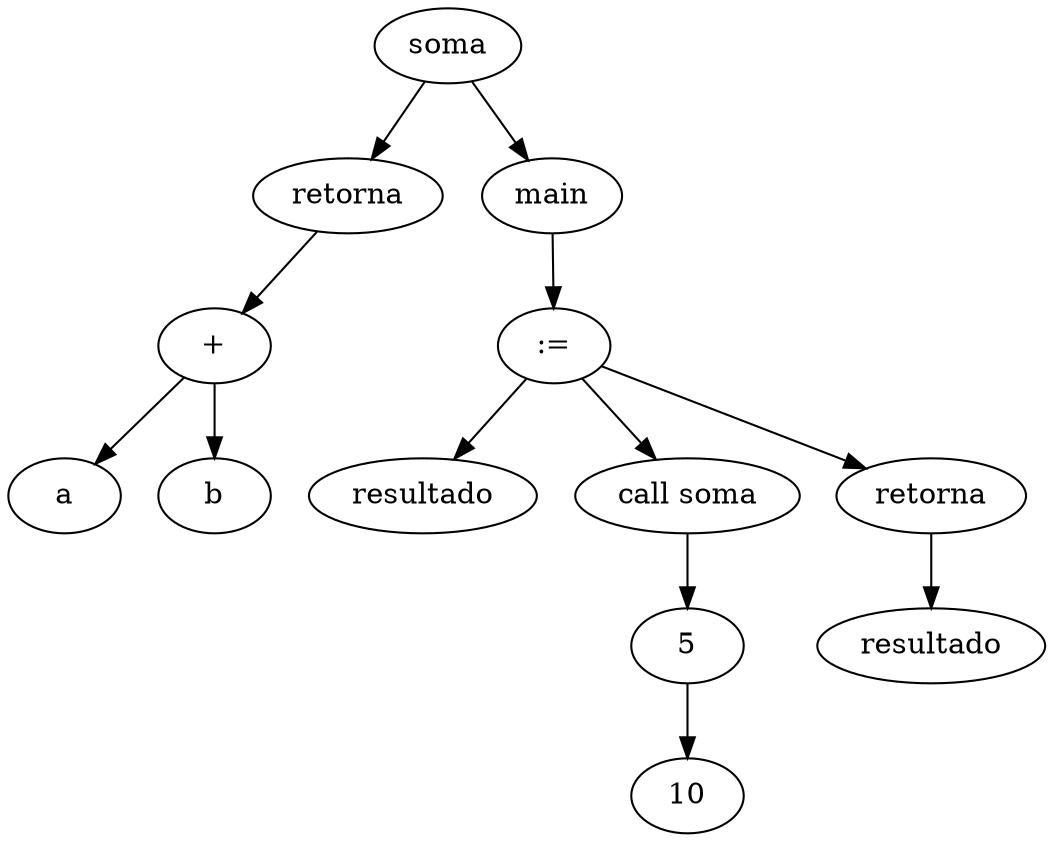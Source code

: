 digraph grafo {
  99519618659584 [ label="soma" ];
  99519618659584 -> 99519618660576;
  99519618660576 [ label="retorna" ];
  99519618660576 -> 99519618660528;
  99519618660528 [ label="+" ];
  99519618660528 -> 99519618660368;
  99519618660368 [ label="a" ];
  99519618660528 -> 99519618660448;
  99519618660448 [ label="b" ];
  99519618659584 -> 99519618660688;
  99519618660688 [ label="main" ];
  99519618660688 -> 99519618661360;
  99519618661360 [ label=":=" ];
  99519618661360 -> 99519618661408;
  99519618661408 [ label="resultado" ];
  99519618661360 -> 99519618661280;
  99519618661280 [ label="call soma" ];
  99519618661280 -> 99519618661120;
  99519618661120 [ label="5" ];
  99519618661120 -> 99519618661200;
  99519618661200 [ label="10" ];
  99519618661360 -> 99519618661568;
  99519618661568 [ label="retorna" ];
  99519618661568 -> 99519618661488;
  99519618661488 [ label="resultado" ];
}
